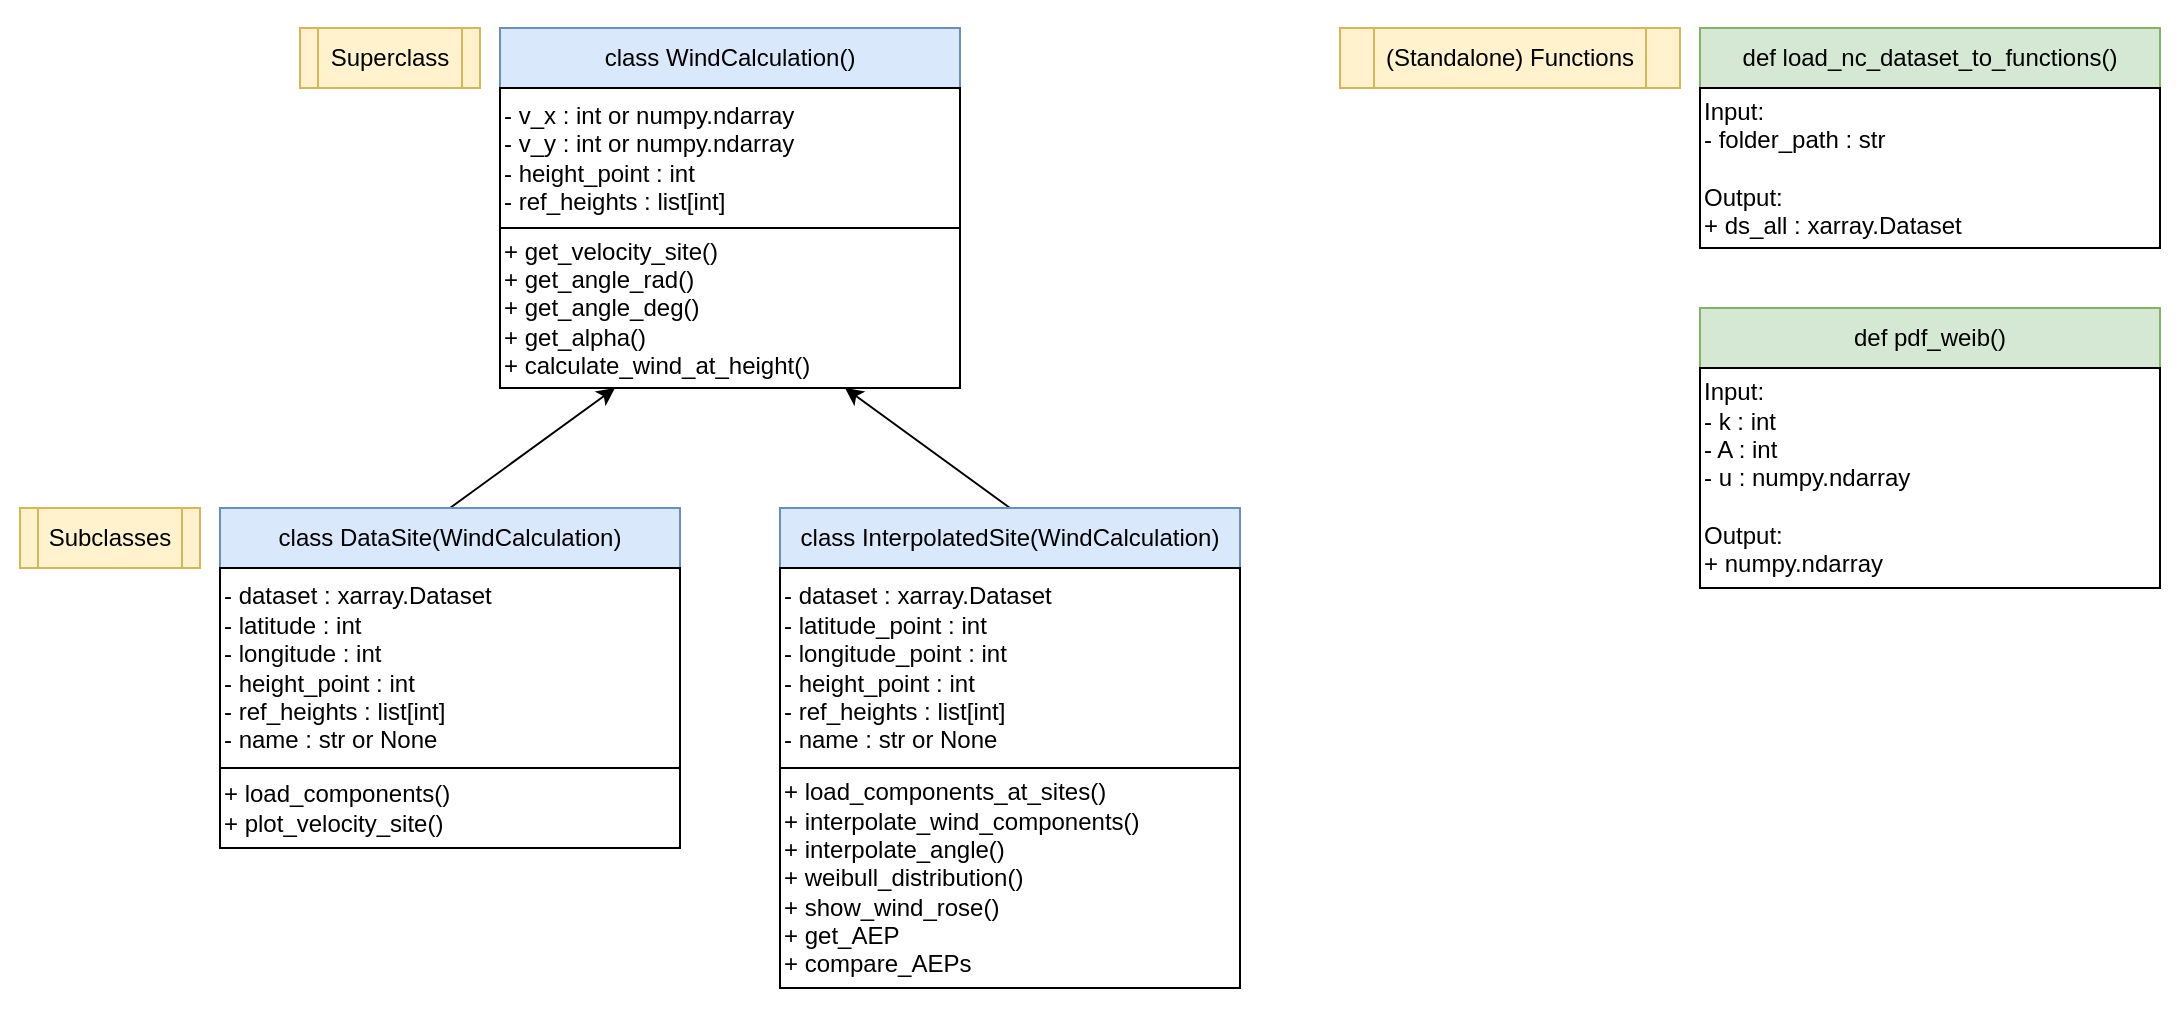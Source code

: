 <mxfile>
    <diagram id="KyMx_F-SmI5y71zodP5E" name="Overview">
        <mxGraphModel dx="1099" dy="514" grid="1" gridSize="10" guides="1" tooltips="1" connect="1" arrows="1" fold="1" page="1" pageScale="1" pageWidth="827" pageHeight="1169" math="0" shadow="0">
            <root>
                <mxCell id="0"/>
                <mxCell id="1" parent="0"/>
                <mxCell id="zshkGttgZmD-BAlz3QLt-19" value="" style="rounded=0;whiteSpace=wrap;html=1;strokeColor=none;" parent="1" vertex="1">
                    <mxGeometry x="30" y="26.5" width="1090" height="503.5" as="geometry"/>
                </mxCell>
                <mxCell id="2" value="class WindCalculation()" style="rounded=0;whiteSpace=wrap;html=1;fillColor=#dae8fc;strokeColor=#6c8ebf;" parent="1" vertex="1">
                    <mxGeometry x="280" y="40" width="230" height="30" as="geometry"/>
                </mxCell>
                <mxCell id="3" value="- v_x : int or numpy.ndarray&lt;div&gt;- v_y : int or numpy.ndarray&lt;/div&gt;&lt;div&gt;- height_point : int&lt;/div&gt;&lt;div&gt;- ref_heights : list[int]&lt;/div&gt;" style="rounded=0;whiteSpace=wrap;html=1;align=left;" parent="1" vertex="1">
                    <mxGeometry x="280" y="70" width="230" height="70" as="geometry"/>
                </mxCell>
                <mxCell id="4" value="+ get_velocity_site()&lt;div&gt;+ get_angle_rad()&lt;/div&gt;&lt;div&gt;+ get_angle_deg()&lt;/div&gt;&lt;div&gt;+ get_alpha()&lt;/div&gt;&lt;div&gt;+ calculate_wind_at_height()&lt;/div&gt;" style="rounded=0;whiteSpace=wrap;html=1;align=left;" parent="1" vertex="1">
                    <mxGeometry x="280" y="140" width="230" height="80" as="geometry"/>
                </mxCell>
                <mxCell id="9" style="edgeStyle=none;html=1;exitX=0.5;exitY=0;exitDx=0;exitDy=0;entryX=0.25;entryY=1;entryDx=0;entryDy=0;" parent="1" source="5" target="4" edge="1">
                    <mxGeometry relative="1" as="geometry"/>
                </mxCell>
                <mxCell id="5" value="class DataSite(WindCalculation)" style="rounded=0;whiteSpace=wrap;html=1;fillColor=#dae8fc;strokeColor=#6c8ebf;" parent="1" vertex="1">
                    <mxGeometry x="140" y="280" width="230" height="30" as="geometry"/>
                </mxCell>
                <mxCell id="10" style="edgeStyle=none;html=1;exitX=0.5;exitY=0;exitDx=0;exitDy=0;entryX=0.75;entryY=1;entryDx=0;entryDy=0;" parent="1" source="6" target="4" edge="1">
                    <mxGeometry relative="1" as="geometry"/>
                </mxCell>
                <mxCell id="6" value="class InterpolatedSite(WindCalculation)" style="rounded=0;whiteSpace=wrap;html=1;fillColor=#dae8fc;strokeColor=#6c8ebf;" parent="1" vertex="1">
                    <mxGeometry x="420" y="280" width="230" height="30" as="geometry"/>
                </mxCell>
                <mxCell id="7" value="&lt;div&gt;- dataset :&amp;nbsp;xarray.Dataset&lt;/div&gt;&lt;div&gt;- latitude : int&lt;/div&gt;&lt;div&gt;- longitude : int&lt;/div&gt;&lt;span style=&quot;background-color: transparent;&quot;&gt;- height_point : int&lt;/span&gt;&lt;div&gt;- ref_heights : list[int]&lt;/div&gt;&lt;div&gt;- name : str or None&lt;/div&gt;" style="rounded=0;whiteSpace=wrap;html=1;align=left;" parent="1" vertex="1">
                    <mxGeometry x="140" y="310" width="230" height="100" as="geometry"/>
                </mxCell>
                <mxCell id="8" value="+ load_components()&lt;div&gt;+ plot_velocity_site()&lt;/div&gt;" style="rounded=0;whiteSpace=wrap;html=1;align=left;" parent="1" vertex="1">
                    <mxGeometry x="140" y="410" width="230" height="40" as="geometry"/>
                </mxCell>
                <mxCell id="11" value="Superclass" style="shape=process;whiteSpace=wrap;html=1;backgroundOutline=1;fillColor=#fff2cc;strokeColor=#d6b656;" parent="1" vertex="1">
                    <mxGeometry x="180" y="40" width="90" height="30" as="geometry"/>
                </mxCell>
                <mxCell id="12" value="Subclasses" style="shape=process;whiteSpace=wrap;html=1;backgroundOutline=1;fillColor=#fff2cc;strokeColor=#d6b656;" parent="1" vertex="1">
                    <mxGeometry x="40" y="280" width="90" height="30" as="geometry"/>
                </mxCell>
                <mxCell id="13" value="&lt;div&gt;- dataset :&amp;nbsp;xarray.Dataset&lt;/div&gt;&lt;div&gt;- latitude_point : int&lt;/div&gt;&lt;div&gt;- longitude_point : int&lt;/div&gt;&lt;span style=&quot;background-color: transparent;&quot;&gt;- height_point : int&lt;/span&gt;&lt;div&gt;- ref_heights : list[int]&lt;/div&gt;&lt;div&gt;- name : str or None&lt;/div&gt;" style="rounded=0;whiteSpace=wrap;html=1;align=left;" parent="1" vertex="1">
                    <mxGeometry x="420" y="310" width="230" height="100" as="geometry"/>
                </mxCell>
                <mxCell id="14" value="+ load_components_at_sites()&lt;div&gt;+ interpolate_wind_components()&lt;/div&gt;&lt;div&gt;+ interpolate_angle()&lt;/div&gt;&lt;div&gt;+ weibull_distribution()&lt;/div&gt;&lt;div&gt;+ show_wind_rose()&lt;/div&gt;&lt;div&gt;+ get_AEP&lt;/div&gt;&lt;div&gt;+ compare_AEPs&lt;/div&gt;" style="rounded=0;whiteSpace=wrap;html=1;align=left;" parent="1" vertex="1">
                    <mxGeometry x="420" y="410" width="230" height="110" as="geometry"/>
                </mxCell>
                <mxCell id="15" value="(Standalone) Functions" style="shape=process;whiteSpace=wrap;html=1;backgroundOutline=1;fillColor=#fff2cc;strokeColor=#d6b656;" parent="1" vertex="1">
                    <mxGeometry x="700" y="40" width="170" height="30" as="geometry"/>
                </mxCell>
                <mxCell id="16" value="def load_nc_dataset_to_functions()" style="rounded=0;whiteSpace=wrap;html=1;fillColor=#d5e8d4;strokeColor=#82b366;" parent="1" vertex="1">
                    <mxGeometry x="880" y="40" width="230" height="30" as="geometry"/>
                </mxCell>
                <mxCell id="17" value="&lt;div&gt;Input:&lt;/div&gt;- folder_path :&amp;nbsp;str&lt;br&gt;&lt;div&gt;&lt;br&gt;&lt;/div&gt;&lt;div&gt;Output:&lt;/div&gt;&lt;div&gt;+ ds_all : xarray.Dataset&lt;/div&gt;" style="rounded=0;whiteSpace=wrap;html=1;align=left;" parent="1" vertex="1">
                    <mxGeometry x="880" y="70" width="230" height="80" as="geometry"/>
                </mxCell>
                <mxCell id="18" value="def pdf_weib()" style="rounded=0;whiteSpace=wrap;html=1;fillColor=#d5e8d4;strokeColor=#82b366;" parent="1" vertex="1">
                    <mxGeometry x="880" y="180" width="230" height="30" as="geometry"/>
                </mxCell>
                <mxCell id="19" value="&lt;div&gt;Input:&lt;/div&gt;- k : int&lt;div&gt;&lt;font color=&quot;#000000&quot;&gt;- A : int&lt;/font&gt;&lt;/div&gt;&lt;div&gt;&lt;font color=&quot;#000000&quot;&gt;- u : numpy.ndarray&lt;br&gt;&lt;/font&gt;&lt;div&gt;&lt;br&gt;&lt;/div&gt;&lt;div&gt;Output:&lt;/div&gt;&lt;div&gt;+&amp;nbsp;&lt;span style=&quot;color: rgb(0, 0, 0); background-color: transparent;&quot;&gt;numpy.ndarray&lt;/span&gt;&lt;/div&gt;&lt;/div&gt;" style="rounded=0;whiteSpace=wrap;html=1;align=left;" parent="1" vertex="1">
                    <mxGeometry x="880" y="210" width="230" height="110" as="geometry"/>
                </mxCell>
            </root>
        </mxGraphModel>
    </diagram>
    <diagram id="iiaf0r2DTsLB-Huh9DbL" name="Flowchart">
        <mxGraphModel dx="769" dy="360" grid="1" gridSize="10" guides="1" tooltips="1" connect="1" arrows="1" fold="1" page="1" pageScale="1" pageWidth="827" pageHeight="1169" math="0" shadow="0">
            <root>
                <mxCell id="0"/>
                <mxCell id="1" parent="0"/>
                <mxCell id="VdhQDZseqNjgmnQb-JIj-1" value="" style="rounded=0;whiteSpace=wrap;html=1;strokeColor=none;" parent="1" vertex="1">
                    <mxGeometry x="30" y="26.5" width="1490" height="613.5" as="geometry"/>
                </mxCell>
                <mxCell id="lu054xU_zKwWIk47hF1_-1" value="Flowchart (Example usage)" style="shape=process;whiteSpace=wrap;html=1;backgroundOutline=1;fillColor=#fff2cc;strokeColor=#d6b656;" parent="1" vertex="1">
                    <mxGeometry x="40" y="36.5" width="130" height="30" as="geometry"/>
                </mxCell>
                <mxCell id="lu054xU_zKwWIk47hF1_-2" value="def load_nc_dataset_to_functions()" style="rounded=0;whiteSpace=wrap;html=1;fillColor=#d5e8d4;strokeColor=#82b366;" parent="1" vertex="1">
                    <mxGeometry x="173" y="126.5" width="190" height="60" as="geometry"/>
                </mxCell>
                <mxCell id="lu054xU_zKwWIk47hF1_-3" value="" style="endArrow=classic;html=1;entryX=0.5;entryY=0;entryDx=0;entryDy=0;strokeWidth=2;" parent="1" target="lu054xU_zKwWIk47hF1_-2" edge="1">
                    <mxGeometry width="50" height="50" relative="1" as="geometry">
                        <mxPoint x="268" y="76.5" as="sourcePoint"/>
                        <mxPoint x="463" y="36.5" as="targetPoint"/>
                    </mxGeometry>
                </mxCell>
                <mxCell id="lu054xU_zKwWIk47hF1_-4" value="folder_path : str" style="text;html=1;align=left;verticalAlign=middle;whiteSpace=wrap;rounded=0;" parent="1" vertex="1">
                    <mxGeometry x="283" y="86.5" width="150" height="30" as="geometry"/>
                </mxCell>
                <mxCell id="lu054xU_zKwWIk47hF1_-5" value="" style="endArrow=classic;html=1;entryX=0.5;entryY=0;entryDx=0;entryDy=0;strokeWidth=2;exitX=0.5;exitY=1;exitDx=0;exitDy=0;" parent="1" source="lu054xU_zKwWIk47hF1_-2" target="lu054xU_zKwWIk47hF1_-7" edge="1">
                    <mxGeometry width="50" height="50" relative="1" as="geometry">
                        <mxPoint x="265.5" y="186.5" as="sourcePoint"/>
                        <mxPoint x="265.5" y="236.5" as="targetPoint"/>
                    </mxGeometry>
                </mxCell>
                <mxCell id="lu054xU_zKwWIk47hF1_-6" value="ds_all : xarray.Dataset" style="text;html=1;align=left;verticalAlign=middle;whiteSpace=wrap;rounded=0;" parent="1" vertex="1">
                    <mxGeometry x="283" y="196.5" width="150" height="30" as="geometry"/>
                </mxCell>
                <mxCell id="lu054xU_zKwWIk47hF1_-7" value="object InterpolatedSite()" style="rounded=1;whiteSpace=wrap;html=1;fillColor=#dae8fc;strokeColor=#6c8ebf;" parent="1" vertex="1">
                    <mxGeometry x="173" y="236.5" width="190" height="60" as="geometry"/>
                </mxCell>
                <mxCell id="lu054xU_zKwWIk47hF1_-8" value="" style="endArrow=classic;html=1;entryX=0;entryY=0.75;entryDx=0;entryDy=0;strokeWidth=2;" parent="1" target="lu054xU_zKwWIk47hF1_-7" edge="1">
                    <mxGeometry width="50" height="50" relative="1" as="geometry">
                        <mxPoint x="40" y="281.5" as="sourcePoint"/>
                        <mxPoint x="103" y="276.5" as="targetPoint"/>
                    </mxGeometry>
                </mxCell>
                <mxCell id="lu054xU_zKwWIk47hF1_-9" value="" style="endArrow=classic;html=1;strokeWidth=2;exitX=0.5;exitY=1;exitDx=0;exitDy=0;" parent="1" source="lu054xU_zKwWIk47hF1_-7" edge="1">
                    <mxGeometry width="50" height="50" relative="1" as="geometry">
                        <mxPoint x="278" y="86.5" as="sourcePoint"/>
                        <mxPoint x="268" y="366.5" as="targetPoint"/>
                    </mxGeometry>
                </mxCell>
                <mxCell id="lu054xU_zKwWIk47hF1_-10" value="" style="verticalLabelPosition=bottom;shadow=0;dashed=0;align=center;html=1;verticalAlign=top;strokeWidth=1;shape=mxgraph.mockup.graphics.plotChart;strokeColor=none;strokeColor2=#aaaaaa;strokeColor3=#666666;fillColor2=#99aaff,#0022ff,#008cff;" parent="1" vertex="1">
                    <mxGeometry x="218" y="376.5" width="100" height="50" as="geometry"/>
                </mxCell>
                <mxCell id="lu054xU_zKwWIk47hF1_-11" value="Data along with visualizations. This includes: wind distribution, wind rose, and AEP" style="text;html=1;align=left;verticalAlign=middle;whiteSpace=wrap;rounded=0;" parent="1" vertex="1">
                    <mxGeometry x="283" y="306.5" width="150" height="60" as="geometry"/>
                </mxCell>
                <mxCell id="lu054xU_zKwWIk47hF1_-12" value="self.load_components_at_sites()" style="rounded=1;whiteSpace=wrap;html=1;fillColor=#f8cecc;strokeColor=#b85450;" parent="1" vertex="1">
                    <mxGeometry x="601.13" y="126.5" width="210" height="60" as="geometry"/>
                </mxCell>
                <mxCell id="lu054xU_zKwWIk47hF1_-13" value="self.interpolate_wind_components()" style="rounded=1;whiteSpace=wrap;html=1;fillColor=#f8cecc;strokeColor=#b85450;" parent="1" vertex="1">
                    <mxGeometry x="601.13" y="236.5" width="210" height="60" as="geometry"/>
                </mxCell>
                <mxCell id="lu054xU_zKwWIk47hF1_-14" value="super.init()" style="rounded=1;whiteSpace=wrap;html=1;fillColor=#f8cecc;strokeColor=#b85450;" parent="1" vertex="1">
                    <mxGeometry x="661.13" y="346.5" width="90" height="60" as="geometry"/>
                </mxCell>
                <mxCell id="lu054xU_zKwWIk47hF1_-15" value="self.interpolate_angle()" style="rounded=1;whiteSpace=wrap;html=1;fillColor=#f8cecc;strokeColor=#b85450;" parent="1" vertex="1">
                    <mxGeometry x="601.13" y="458" width="210" height="60" as="geometry"/>
                </mxCell>
                <mxCell id="lu054xU_zKwWIk47hF1_-16" value="self.weibull_distribution()" style="rounded=1;whiteSpace=wrap;html=1;fillColor=#f8cecc;strokeColor=#b85450;" parent="1" vertex="1">
                    <mxGeometry x="1131.13" y="136.5" width="210" height="60" as="geometry"/>
                </mxCell>
                <mxCell id="lu054xU_zKwWIk47hF1_-17" value="self.get_AEP()" style="rounded=1;whiteSpace=wrap;html=1;fillColor=#f8cecc;strokeColor=#b85450;" parent="1" vertex="1">
                    <mxGeometry x="1131.13" y="246.5" width="210" height="60" as="geometry"/>
                </mxCell>
                <mxCell id="lu054xU_zKwWIk47hF1_-18" value="self.compare_AEPs()" style="rounded=1;whiteSpace=wrap;html=1;fillColor=#f8cecc;strokeColor=#b85450;" parent="1" vertex="1">
                    <mxGeometry x="1131.13" y="356.5" width="210" height="60" as="geometry"/>
                </mxCell>
                <mxCell id="lu054xU_zKwWIk47hF1_-19" value="self.show_wind_rose()" style="rounded=1;whiteSpace=wrap;html=1;fillColor=#f8cecc;strokeColor=#b85450;" parent="1" vertex="1">
                    <mxGeometry x="1131.13" y="488" width="210" height="60" as="geometry"/>
                </mxCell>
                <mxCell id="lu054xU_zKwWIk47hF1_-20" value="Step 1: Data initialization" style="shape=hexagon;perimeter=hexagonPerimeter2;whiteSpace=wrap;html=1;fixedSize=1;fillColor=#e1d5e7;strokeColor=#9673a6;" parent="1" vertex="1">
                    <mxGeometry x="621.13" y="36.5" width="170" height="30" as="geometry"/>
                </mxCell>
                <mxCell id="lu054xU_zKwWIk47hF1_-21" value="Step 2: Data processing &amp;amp; visualization" style="shape=hexagon;perimeter=hexagonPerimeter2;whiteSpace=wrap;html=1;fixedSize=1;fillColor=#e1d5e7;strokeColor=#9673a6;" parent="1" vertex="1">
                    <mxGeometry x="1151.13" y="36.5" width="170" height="40" as="geometry"/>
                </mxCell>
                <mxCell id="lu054xU_zKwWIk47hF1_-22" value="" style="endArrow=classic;html=1;strokeWidth=2;exitX=0.5;exitY=1;exitDx=0;exitDy=0;entryX=0.5;entryY=0;entryDx=0;entryDy=0;" parent="1" source="lu054xU_zKwWIk47hF1_-14" target="lu054xU_zKwWIk47hF1_-15" edge="1">
                    <mxGeometry width="50" height="50" relative="1" as="geometry">
                        <mxPoint x="346.13" y="306.5" as="sourcePoint"/>
                        <mxPoint x="706.63" y="446.5" as="targetPoint"/>
                        <Array as="points"/>
                    </mxGeometry>
                </mxCell>
                <mxCell id="lu054xU_zKwWIk47hF1_-23" value="" style="endArrow=classic;html=1;strokeWidth=2;exitX=0.5;exitY=1;exitDx=0;exitDy=0;entryX=0.5;entryY=0;entryDx=0;entryDy=0;" parent="1" source="lu054xU_zKwWIk47hF1_-15" target="lu054xU_zKwWIk47hF1_-37" edge="1">
                    <mxGeometry width="50" height="50" relative="1" as="geometry">
                        <mxPoint x="958.63" y="186.5" as="sourcePoint"/>
                        <mxPoint x="1113.63" y="256.5" as="targetPoint"/>
                        <Array as="points"/>
                    </mxGeometry>
                </mxCell>
                <mxCell id="lu054xU_zKwWIk47hF1_-24" value="" style="endArrow=classic;html=1;entryX=0.5;entryY=0;entryDx=0;entryDy=0;strokeWidth=2;" parent="1" target="lu054xU_zKwWIk47hF1_-12" edge="1">
                    <mxGeometry width="50" height="50" relative="1" as="geometry">
                        <mxPoint x="706.13" y="76.5" as="sourcePoint"/>
                        <mxPoint x="346.13" y="136.5" as="targetPoint"/>
                    </mxGeometry>
                </mxCell>
                <mxCell id="lu054xU_zKwWIk47hF1_-25" value="" style="endArrow=classic;html=1;entryX=0.5;entryY=0;entryDx=0;entryDy=0;strokeWidth=2;exitX=0.5;exitY=1;exitDx=0;exitDy=0;" parent="1" source="lu054xU_zKwWIk47hF1_-12" target="lu054xU_zKwWIk47hF1_-13" edge="1">
                    <mxGeometry width="50" height="50" relative="1" as="geometry">
                        <mxPoint x="705.68" y="186.5" as="sourcePoint"/>
                        <mxPoint x="705.68" y="236.5" as="targetPoint"/>
                    </mxGeometry>
                </mxCell>
                <mxCell id="lu054xU_zKwWIk47hF1_-26" value="" style="endArrow=classic;html=1;entryX=0.5;entryY=0;entryDx=0;entryDy=0;strokeWidth=2;exitX=0.5;exitY=1;exitDx=0;exitDy=0;" parent="1" source="lu054xU_zKwWIk47hF1_-13" target="lu054xU_zKwWIk47hF1_-14" edge="1">
                    <mxGeometry width="50" height="50" relative="1" as="geometry">
                        <mxPoint x="705.68" y="296.5" as="sourcePoint"/>
                        <mxPoint x="705.68" y="346.5" as="targetPoint"/>
                    </mxGeometry>
                </mxCell>
                <mxCell id="lu054xU_zKwWIk47hF1_-27" value="" style="endArrow=classic;html=1;entryX=0;entryY=0.5;entryDx=0;entryDy=0;strokeWidth=2;" parent="1" target="lu054xU_zKwWIk47hF1_-16" edge="1">
                    <mxGeometry width="50" height="50" relative="1" as="geometry">
                        <mxPoint x="987.63" y="166.5" as="sourcePoint"/>
                        <mxPoint x="896.13" y="146.5" as="targetPoint"/>
                    </mxGeometry>
                </mxCell>
                <mxCell id="lu054xU_zKwWIk47hF1_-28" value="" style="endArrow=classic;html=1;strokeWidth=2;exitX=1;exitY=0.5;exitDx=0;exitDy=0;" parent="1" source="lu054xU_zKwWIk47hF1_-19" edge="1">
                    <mxGeometry width="50" height="50" relative="1" as="geometry">
                        <mxPoint x="1347.63" y="518" as="sourcePoint"/>
                        <mxPoint x="1387.63" y="518" as="targetPoint"/>
                    </mxGeometry>
                </mxCell>
                <mxCell id="lu054xU_zKwWIk47hF1_-29" value="" style="endArrow=classic;html=1;entryX=0;entryY=0.5;entryDx=0;entryDy=0;strokeWidth=2;" parent="1" target="lu054xU_zKwWIk47hF1_-18" edge="1">
                    <mxGeometry width="50" height="50" relative="1" as="geometry">
                        <mxPoint x="987.63" y="386.5" as="sourcePoint"/>
                        <mxPoint x="1141.13" y="286.5" as="targetPoint"/>
                    </mxGeometry>
                </mxCell>
                <mxCell id="lu054xU_zKwWIk47hF1_-30" value="" style="endArrow=classic;html=1;entryX=0.25;entryY=0;entryDx=0;entryDy=0;strokeWidth=2;exitX=1;exitY=0.5;exitDx=0;exitDy=0;" parent="1" source="lu054xU_zKwWIk47hF1_-31" target="lu054xU_zKwWIk47hF1_-16" edge="1">
                    <mxGeometry width="50" height="50" relative="1" as="geometry">
                        <mxPoint x="1391.13" y="166.5" as="sourcePoint"/>
                        <mxPoint x="1141.13" y="176.5" as="targetPoint"/>
                        <Array as="points">
                            <mxPoint x="1183.63" y="96.5"/>
                        </Array>
                    </mxGeometry>
                </mxCell>
                <mxCell id="lu054xU_zKwWIk47hF1_-31" value="def pdf_weib()" style="rounded=0;whiteSpace=wrap;html=1;fillColor=#d5e8d4;strokeColor=#82b366;" parent="1" vertex="1">
                    <mxGeometry x="987.63" y="76.5" width="100" height="40" as="geometry"/>
                </mxCell>
                <mxCell id="lu054xU_zKwWIk47hF1_-32" value="&lt;span style=&quot;color: rgb(0, 0, 0);&quot;&gt;get_velocity_site()&lt;/span&gt;&lt;div style=&quot;&quot;&gt;get_angle_rad()&lt;/div&gt;&lt;div style=&quot;&quot;&gt;get_angle_deg()&lt;/div&gt;&lt;div style=&quot;&quot;&gt;get_alpha()&lt;/div&gt;&lt;div style=&quot;&quot;&gt;calculate_wind_at_height()&lt;/div&gt;" style="rounded=1;whiteSpace=wrap;html=1;fillColor=#f8cecc;strokeColor=#b85450;align=center;" parent="1" vertex="1">
                    <mxGeometry x="474.13" y="335" width="160" height="80" as="geometry"/>
                </mxCell>
                <mxCell id="lu054xU_zKwWIk47hF1_-33" value="&lt;font style=&quot;font-size: 72px;&quot;&gt;}&lt;/font&gt;" style="text;html=1;align=center;verticalAlign=middle;whiteSpace=wrap;rounded=0;fontStyle=0;fontFamily=Times New Roman;" parent="1" vertex="1">
                    <mxGeometry x="618.13" y="330" width="60" height="80" as="geometry"/>
                </mxCell>
                <mxCell id="lu054xU_zKwWIk47hF1_-34" value="v_x_sites : dict[str, numpy.ndarray]&lt;div&gt;v_y_sites : dict[str, numpy.ndarray]&lt;u&gt;&lt;/u&gt;&lt;/div&gt;" style="text;html=1;align=left;verticalAlign=middle;whiteSpace=wrap;rounded=0;" parent="1" vertex="1">
                    <mxGeometry x="711.13" y="196.5" width="186.5" height="30" as="geometry"/>
                </mxCell>
                <mxCell id="lu054xU_zKwWIk47hF1_-35" value="interp_dict : dict[str, numpy.ndarray]&lt;div&gt;v_x_point : numpy.ndarray&lt;/div&gt;&lt;div&gt;&lt;span style=&quot;color: rgb(63, 63, 63);&quot;&gt;v_y_point : numpy.ndarray&lt;/span&gt;&lt;u&gt;&lt;/u&gt;&lt;/div&gt;" style="text;html=1;align=left;verticalAlign=middle;whiteSpace=wrap;rounded=0;" parent="1" vertex="1">
                    <mxGeometry x="711.13" y="296.5" width="196.5" height="51.5" as="geometry"/>
                </mxCell>
                <mxCell id="lu054xU_zKwWIk47hF1_-36" value="" style="endArrow=classic;html=1;entryX=0.5;entryY=0;entryDx=0;entryDy=0;strokeWidth=2;exitX=0.5;exitY=1;exitDx=0;exitDy=0;" parent="1" source="lu054xU_zKwWIk47hF1_-16" target="lu054xU_zKwWIk47hF1_-17" edge="1">
                    <mxGeometry width="50" height="50" relative="1" as="geometry">
                        <mxPoint x="1091.13" y="176.5" as="sourcePoint"/>
                        <mxPoint x="1141.63" y="176.5" as="targetPoint"/>
                    </mxGeometry>
                </mxCell>
                <mxCell id="lu054xU_zKwWIk47hF1_-37" value="Inital object" style="rounded=1;whiteSpace=wrap;html=1;fillColor=#dae8fc;strokeColor=#6c8ebf;" parent="1" vertex="1">
                    <mxGeometry x="661.13" y="566.5" width="90" height="60" as="geometry"/>
                </mxCell>
                <mxCell id="lu054xU_zKwWIk47hF1_-38" value="" style="endArrow=classic;html=1;strokeWidth=2;exitX=0.5;exitY=1;exitDx=0;exitDy=0;entryX=0.5;entryY=0;entryDx=0;entryDy=0;" parent="1" source="lu054xU_zKwWIk47hF1_-17" target="lu054xU_zKwWIk47hF1_-18" edge="1">
                    <mxGeometry width="50" height="50" relative="1" as="geometry">
                        <mxPoint x="1246.63" y="206.5" as="sourcePoint"/>
                        <mxPoint x="1236.63" y="356.5" as="targetPoint"/>
                    </mxGeometry>
                </mxCell>
                <mxCell id="lu054xU_zKwWIk47hF1_-39" value="" style="endArrow=classic;html=1;strokeWidth=2;entryX=0;entryY=0.5;entryDx=0;entryDy=0;" parent="1" target="lu054xU_zKwWIk47hF1_-17" edge="1">
                    <mxGeometry width="50" height="50" relative="1" as="geometry">
                        <mxPoint x="987.63" y="276.5" as="sourcePoint"/>
                        <mxPoint x="1094.63" y="276.76" as="targetPoint"/>
                    </mxGeometry>
                </mxCell>
                <mxCell id="lu054xU_zKwWIk47hF1_-40" value="year : int&lt;div&gt;show_plot : bool&lt;/div&gt;" style="text;html=1;align=left;verticalAlign=middle;whiteSpace=wrap;rounded=0;" parent="1" vertex="1">
                    <mxGeometry x="987.63" y="126.5" width="130" height="30" as="geometry"/>
                </mxCell>
                <mxCell id="lu054xU_zKwWIk47hF1_-41" value="" style="endArrow=classic;html=1;entryX=0.5;entryY=0;entryDx=0;entryDy=0;strokeWidth=2;exitX=0.5;exitY=1;exitDx=0;exitDy=0;" parent="1" target="lu054xU_zKwWIk47hF1_-16" edge="1">
                    <mxGeometry width="50" height="50" relative="1" as="geometry">
                        <mxPoint x="1235.77" y="86.5" as="sourcePoint"/>
                        <mxPoint x="1235.77" y="136.5" as="targetPoint"/>
                    </mxGeometry>
                </mxCell>
                <mxCell id="lu054xU_zKwWIk47hF1_-42" value="wind_speeds : numpy.ndarray" style="text;html=1;align=left;verticalAlign=middle;whiteSpace=wrap;rounded=0;" parent="1" vertex="1">
                    <mxGeometry x="1241.13" y="96.5" width="166.5" height="30" as="geometry"/>
                </mxCell>
                <mxCell id="lu054xU_zKwWIk47hF1_-43" value="k : int&lt;div&gt;A : int&lt;/div&gt;" style="text;html=1;align=left;verticalAlign=middle;whiteSpace=wrap;rounded=0;" parent="1" vertex="1">
                    <mxGeometry x="1241.13" y="206.5" width="166.5" height="30" as="geometry"/>
                </mxCell>
                <mxCell id="lu054xU_zKwWIk47hF1_-44" value="&lt;div&gt;power_curve : pandas.DataFrame&lt;/div&gt;year : int&lt;div&gt;show_curve : bool&lt;/div&gt;" style="text;html=1;align=left;verticalAlign=middle;whiteSpace=wrap;rounded=0;" parent="1" vertex="1">
                    <mxGeometry x="987.63" y="206.5" width="130" height="60" as="geometry"/>
                </mxCell>
                <mxCell id="lu054xU_zKwWIk47hF1_-45" value="&lt;div&gt;latitude_point : int&lt;/div&gt;&lt;div&gt;longitude_point : int&lt;/div&gt;&lt;span style=&quot;background-color: transparent;&quot;&gt;height_point : int&lt;/span&gt;&lt;div&gt;ref_heights : list[int]&lt;/div&gt;&lt;div&gt;name : str or None&lt;/div&gt;" style="text;html=1;align=left;verticalAlign=middle;whiteSpace=wrap;rounded=0;" parent="1" vertex="1">
                    <mxGeometry x="40" y="196.5" width="150" height="75" as="geometry"/>
                </mxCell>
                <mxCell id="lu054xU_zKwWIk47hF1_-46" value="year : int&lt;div&gt;show_comparison : bool&lt;/div&gt;" style="text;html=1;align=left;verticalAlign=middle;whiteSpace=wrap;rounded=0;" parent="1" vertex="1">
                    <mxGeometry x="987.63" y="346.5" width="140" height="30" as="geometry"/>
                </mxCell>
                <mxCell id="lu054xU_zKwWIk47hF1_-47" value="&lt;font style=&quot;font-size: 8px;&quot;&gt;Exceptions&lt;/font&gt;" style="rhombus;whiteSpace=wrap;html=1;fillColor=#eeeeee;strokeColor=#36393d;" parent="1" vertex="1">
                    <mxGeometry x="531.13" y="36.5" width="70" height="36.5" as="geometry"/>
                </mxCell>
                <mxCell id="lu054xU_zKwWIk47hF1_-48" value="AEP : int&lt;div&gt;CF : int&lt;/div&gt;" style="text;html=1;align=left;verticalAlign=middle;whiteSpace=wrap;rounded=0;" parent="1" vertex="1">
                    <mxGeometry x="1241.13" y="316.5" width="166.5" height="30" as="geometry"/>
                </mxCell>
                <mxCell id="lu054xU_zKwWIk47hF1_-49" value="" style="endArrow=classic;html=1;strokeWidth=2;exitX=1;exitY=0.5;exitDx=0;exitDy=0;" parent="1" source="lu054xU_zKwWIk47hF1_-18" edge="1">
                    <mxGeometry width="50" height="50" relative="1" as="geometry">
                        <mxPoint x="1246.63" y="316.5" as="sourcePoint"/>
                        <mxPoint x="1387.63" y="386.5" as="targetPoint"/>
                    </mxGeometry>
                </mxCell>
                <mxCell id="lu054xU_zKwWIk47hF1_-50" value="AEPs : dict[str, int]&lt;div&gt;CFs : dict[str, int]&lt;/div&gt;" style="text;html=1;align=left;verticalAlign=middle;whiteSpace=wrap;rounded=0;" parent="1" vertex="1">
                    <mxGeometry x="1347.63" y="341.5" width="166.5" height="30" as="geometry"/>
                </mxCell>
                <mxCell id="lu054xU_zKwWIk47hF1_-51" value="wind_speed : numpy.ndarray&lt;div&gt;wind_direction :&amp;nbsp;&lt;span style=&quot;color: rgb(0, 0, 0); background-color: transparent;&quot;&gt;numpy.ndarray&lt;/span&gt;&lt;/div&gt;" style="text;html=1;align=left;verticalAlign=middle;whiteSpace=wrap;rounded=0;" parent="1" vertex="1">
                    <mxGeometry x="1345.88" y="473" width="170" height="30" as="geometry"/>
                </mxCell>
                <mxCell id="lu054xU_zKwWIk47hF1_-52" value="wind_speeds : numpy.ndarray" style="text;html=1;align=left;verticalAlign=middle;whiteSpace=wrap;rounded=0;" parent="1" vertex="1">
                    <mxGeometry x="1241.13" y="446.5" width="166.5" height="30" as="geometry"/>
                </mxCell>
                <mxCell id="lu054xU_zKwWIk47hF1_-53" value="" style="endArrow=classic;html=1;strokeWidth=2;entryX=0.5;entryY=0;entryDx=0;entryDy=0;" parent="1" target="lu054xU_zKwWIk47hF1_-19" edge="1">
                    <mxGeometry width="50" height="50" relative="1" as="geometry">
                        <mxPoint x="1236.63" y="436.5" as="sourcePoint"/>
                        <mxPoint x="1246.63" y="366.5" as="targetPoint"/>
                    </mxGeometry>
                </mxCell>
                <mxCell id="lu054xU_zKwWIk47hF1_-54" value="ds_all : xarray.Dataset" style="text;html=1;align=left;verticalAlign=middle;whiteSpace=wrap;rounded=0;" parent="1" vertex="1">
                    <mxGeometry x="711.13" y="86.5" width="150" height="30" as="geometry"/>
                </mxCell>
                <mxCell id="lu054xU_zKwWIk47hF1_-55" value="thetas_h_ref : numpy.ndarray&lt;div&gt;h_refs : list&lt;/div&gt;&lt;div&gt;h_points : int&lt;/div&gt;" style="text;html=1;align=left;verticalAlign=middle;whiteSpace=wrap;rounded=0;" parent="1" vertex="1">
                    <mxGeometry x="711.13" y="406.5" width="196.5" height="51.5" as="geometry"/>
                </mxCell>
                <mxCell id="lu054xU_zKwWIk47hF1_-56" value="theta_rad : numpy.ndarray&lt;div&gt;theta_deg : numpy.ndarray&lt;/div&gt;" style="text;html=1;align=left;verticalAlign=middle;whiteSpace=wrap;rounded=0;" parent="1" vertex="1">
                    <mxGeometry x="711.13" y="515" width="196.5" height="51.5" as="geometry"/>
                </mxCell>
                <mxCell id="lu054xU_zKwWIk47hF1_-57" value="" style="verticalLabelPosition=bottom;shadow=0;dashed=0;align=center;html=1;verticalAlign=top;strokeWidth=1;shape=mxgraph.mockup.graphics.plotChart;strokeColor=none;strokeColor2=#aaaaaa;strokeColor3=#666666;fillColor2=#99aaff,#0022ff,#008cff;" parent="1" vertex="1">
                    <mxGeometry x="1391.13" y="506.5" width="60" height="30" as="geometry"/>
                </mxCell>
                <mxCell id="lu054xU_zKwWIk47hF1_-58" value="" style="verticalLabelPosition=bottom;shadow=0;dashed=0;align=center;html=1;verticalAlign=top;strokeWidth=1;shape=mxgraph.mockup.graphics.plotChart;strokeColor=none;strokeColor2=#aaaaaa;strokeColor3=#666666;fillColor2=#99aaff,#0022ff,#008cff;" parent="1" vertex="1">
                    <mxGeometry x="1391.13" y="371.5" width="60" height="30" as="geometry"/>
                </mxCell>
                <mxCell id="lu054xU_zKwWIk47hF1_-59" value="" style="endArrow=classic;html=1;strokeWidth=2;exitX=1;exitY=0.5;exitDx=0;exitDy=0;" parent="1" source="lu054xU_zKwWIk47hF1_-16" edge="1">
                    <mxGeometry width="50" height="50" relative="1" as="geometry">
                        <mxPoint x="1337.63" y="166.5" as="sourcePoint"/>
                        <mxPoint x="1387.13" y="166.5" as="targetPoint"/>
                    </mxGeometry>
                </mxCell>
                <mxCell id="lu054xU_zKwWIk47hF1_-60" value="" style="verticalLabelPosition=bottom;shadow=0;dashed=0;align=center;html=1;verticalAlign=top;strokeWidth=1;shape=mxgraph.mockup.graphics.plotChart;strokeColor=none;strokeColor2=#aaaaaa;strokeColor3=#666666;fillColor2=#99aaff,#0022ff,#008cff;" parent="1" vertex="1">
                    <mxGeometry x="1390.63" y="151.5" width="60" height="30" as="geometry"/>
                </mxCell>
                <mxCell id="lu054xU_zKwWIk47hF1_-61" value="&lt;font style=&quot;font-size: 8px;&quot;&gt;Exc.&lt;/font&gt;" style="rhombus;whiteSpace=wrap;html=1;fillColor=#eeeeee;strokeColor=#36393d;" parent="1" vertex="1">
                    <mxGeometry x="730" y="391.5" width="30.87" height="20" as="geometry"/>
                </mxCell>
            </root>
        </mxGraphModel>
    </diagram>
    <diagram id="xkYkaGbiUL17ykcF0Vqd" name="GitWorkflow">
        <mxGraphModel dx="769" dy="360" grid="1" gridSize="10" guides="1" tooltips="1" connect="1" arrows="1" fold="1" page="1" pageScale="1" pageWidth="827" pageHeight="1169" math="0" shadow="0">
            <root>
                <mxCell id="0"/>
                <mxCell id="1" parent="0"/>
                <mxCell id="xFI5ihEWfB_DuftHIHek-17" value="" style="rounded=0;whiteSpace=wrap;html=1;strokeColor=none;" parent="1" vertex="1">
                    <mxGeometry x="40" y="40" width="400" height="250" as="geometry"/>
                </mxCell>
                <mxCell id="xFI5ihEWfB_DuftHIHek-2" value="main" style="rounded=1;whiteSpace=wrap;html=1;" parent="1" vertex="1">
                    <mxGeometry x="200" y="50" width="80" height="40" as="geometry"/>
                </mxCell>
                <mxCell id="xFI5ihEWfB_DuftHIHek-14" style="edgeStyle=none;html=1;" parent="1" source="xFI5ihEWfB_DuftHIHek-3" target="xFI5ihEWfB_DuftHIHek-2" edge="1">
                    <mxGeometry relative="1" as="geometry"/>
                </mxCell>
                <mxCell id="xFI5ihEWfB_DuftHIHek-3" value="dev" style="rounded=1;whiteSpace=wrap;html=1;" parent="1" vertex="1">
                    <mxGeometry x="200" y="130" width="80" height="40" as="geometry"/>
                </mxCell>
                <mxCell id="xFI5ihEWfB_DuftHIHek-8" style="edgeStyle=none;html=1;entryX=0;entryY=1;entryDx=0;entryDy=0;" parent="1" source="xFI5ihEWfB_DuftHIHek-4" target="xFI5ihEWfB_DuftHIHek-3" edge="1">
                    <mxGeometry relative="1" as="geometry"/>
                </mxCell>
                <mxCell id="xFI5ihEWfB_DuftHIHek-4" value="classing" style="rounded=1;whiteSpace=wrap;html=1;" parent="1" vertex="1">
                    <mxGeometry x="50" y="210" width="80" height="40" as="geometry"/>
                </mxCell>
                <mxCell id="xFI5ihEWfB_DuftHIHek-10" style="edgeStyle=none;html=1;entryX=0.75;entryY=1;entryDx=0;entryDy=0;" parent="1" source="xFI5ihEWfB_DuftHIHek-5" target="xFI5ihEWfB_DuftHIHek-3" edge="1">
                    <mxGeometry relative="1" as="geometry"/>
                </mxCell>
                <mxCell id="xFI5ihEWfB_DuftHIHek-5" value="diagramming" style="rounded=1;whiteSpace=wrap;html=1;" parent="1" vertex="1">
                    <mxGeometry x="250" y="210" width="80" height="40" as="geometry"/>
                </mxCell>
                <mxCell id="xFI5ihEWfB_DuftHIHek-9" style="edgeStyle=none;html=1;entryX=0.25;entryY=1;entryDx=0;entryDy=0;" parent="1" source="xFI5ihEWfB_DuftHIHek-6" target="xFI5ihEWfB_DuftHIHek-3" edge="1">
                    <mxGeometry relative="1" as="geometry"/>
                </mxCell>
                <mxCell id="xFI5ihEWfB_DuftHIHek-6" value="cleaning" style="rounded=1;whiteSpace=wrap;html=1;" parent="1" vertex="1">
                    <mxGeometry x="150" y="210" width="80" height="40" as="geometry"/>
                </mxCell>
                <mxCell id="xFI5ihEWfB_DuftHIHek-11" style="edgeStyle=none;html=1;entryX=1;entryY=1;entryDx=0;entryDy=0;" parent="1" source="xFI5ihEWfB_DuftHIHek-7" target="xFI5ihEWfB_DuftHIHek-3" edge="1">
                    <mxGeometry relative="1" as="geometry"/>
                </mxCell>
                <mxCell id="xFI5ihEWfB_DuftHIHek-7" value="testing" style="rounded=1;whiteSpace=wrap;html=1;" parent="1" vertex="1">
                    <mxGeometry x="350" y="210" width="80" height="40" as="geometry"/>
                </mxCell>
                <mxCell id="xFI5ihEWfB_DuftHIHek-13" value="" style="endArrow=classic;startArrow=classic;html=1;exitX=1;exitY=0.5;exitDx=0;exitDy=0;entryX=0;entryY=0.5;entryDx=0;entryDy=0;" parent="1" source="xFI5ihEWfB_DuftHIHek-4" target="xFI5ihEWfB_DuftHIHek-6" edge="1">
                    <mxGeometry width="50" height="50" relative="1" as="geometry">
                        <mxPoint x="300" y="340" as="sourcePoint"/>
                        <mxPoint x="350" y="290" as="targetPoint"/>
                        <Array as="points"/>
                    </mxGeometry>
                </mxCell>
                <mxCell id="xFI5ihEWfB_DuftHIHek-15" value="" style="endArrow=classic;startArrow=none;html=1;exitX=0.75;exitY=1;exitDx=0;exitDy=0;entryX=0.5;entryY=1;entryDx=0;entryDy=0;startFill=0;" parent="1" source="xFI5ihEWfB_DuftHIHek-4" target="xFI5ihEWfB_DuftHIHek-5" edge="1">
                    <mxGeometry width="50" height="50" relative="1" as="geometry">
                        <mxPoint x="140" y="240" as="sourcePoint"/>
                        <mxPoint x="160" y="240" as="targetPoint"/>
                        <Array as="points">
                            <mxPoint x="150" y="260"/>
                            <mxPoint x="250" y="260"/>
                        </Array>
                    </mxGeometry>
                </mxCell>
                <mxCell id="xFI5ihEWfB_DuftHIHek-16" value="" style="endArrow=classic;startArrow=none;html=1;exitX=0.25;exitY=1;exitDx=0;exitDy=0;entryX=0.5;entryY=1;entryDx=0;entryDy=0;startFill=0;" parent="1" source="xFI5ihEWfB_DuftHIHek-4" target="xFI5ihEWfB_DuftHIHek-7" edge="1">
                    <mxGeometry width="50" height="50" relative="1" as="geometry">
                        <mxPoint x="120" y="260" as="sourcePoint"/>
                        <mxPoint x="300" y="260" as="targetPoint"/>
                        <Array as="points">
                            <mxPoint x="140" y="270"/>
                            <mxPoint x="230" y="280"/>
                            <mxPoint x="310" y="270"/>
                        </Array>
                    </mxGeometry>
                </mxCell>
            </root>
        </mxGraphModel>
    </diagram>
</mxfile>